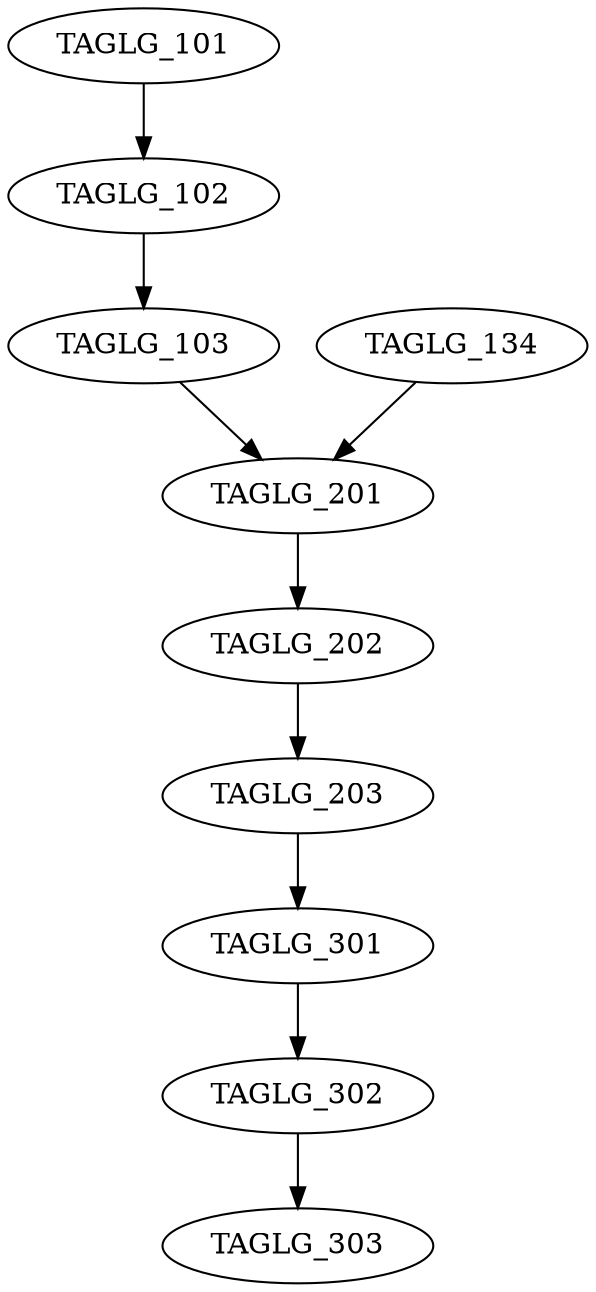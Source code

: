 digraph G {
    TAGLG_101;
    edge [color=black];
    TAGLG_101 -> TAGLG_102;
    edge [color=black];
    TAGLG_102 -> TAGLG_103;
    TAGLG_134;
    edge [color=black];
    TAGLG_103 -> TAGLG_201;
    TAGLG_134 -> TAGLG_201;
    edge [color=black];
    TAGLG_201 -> TAGLG_202;
    edge [color=black];
    TAGLG_202 -> TAGLG_203;
    edge [color=black];
    TAGLG_203 -> TAGLG_301;
    edge [color=black];
    TAGLG_301 -> TAGLG_302;
    edge [color=black];
    TAGLG_302 -> TAGLG_303;
}

